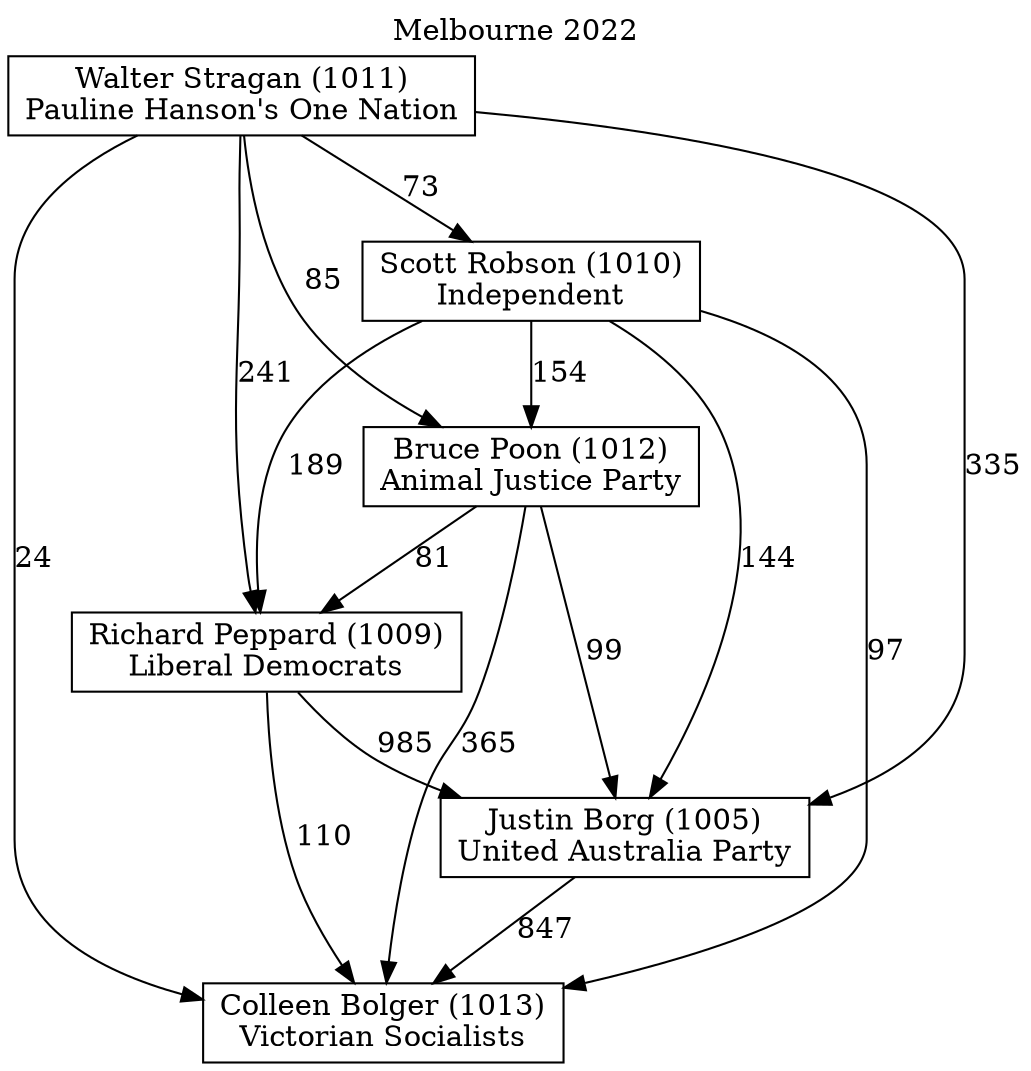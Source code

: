 // House preference flow
digraph "Colleen Bolger (1013)_Melbourne_2022" {
	graph [label="Melbourne 2022" labelloc=t mclimit=10]
	node [shape=box]
	"Colleen Bolger (1013)" [label="Colleen Bolger (1013)
Victorian Socialists"]
	"Justin Borg (1005)" [label="Justin Borg (1005)
United Australia Party"]
	"Richard Peppard (1009)" [label="Richard Peppard (1009)
Liberal Democrats"]
	"Bruce Poon (1012)" [label="Bruce Poon (1012)
Animal Justice Party"]
	"Scott Robson (1010)" [label="Scott Robson (1010)
Independent"]
	"Walter Stragan (1011)" [label="Walter Stragan (1011)
Pauline Hanson's One Nation"]
	"Justin Borg (1005)" -> "Colleen Bolger (1013)" [label=847]
	"Richard Peppard (1009)" -> "Justin Borg (1005)" [label=985]
	"Bruce Poon (1012)" -> "Richard Peppard (1009)" [label=81]
	"Scott Robson (1010)" -> "Bruce Poon (1012)" [label=154]
	"Walter Stragan (1011)" -> "Scott Robson (1010)" [label=73]
	"Richard Peppard (1009)" -> "Colleen Bolger (1013)" [label=110]
	"Bruce Poon (1012)" -> "Colleen Bolger (1013)" [label=365]
	"Scott Robson (1010)" -> "Colleen Bolger (1013)" [label=97]
	"Walter Stragan (1011)" -> "Colleen Bolger (1013)" [label=24]
	"Walter Stragan (1011)" -> "Bruce Poon (1012)" [label=85]
	"Scott Robson (1010)" -> "Richard Peppard (1009)" [label=189]
	"Walter Stragan (1011)" -> "Richard Peppard (1009)" [label=241]
	"Bruce Poon (1012)" -> "Justin Borg (1005)" [label=99]
	"Scott Robson (1010)" -> "Justin Borg (1005)" [label=144]
	"Walter Stragan (1011)" -> "Justin Borg (1005)" [label=335]
}
